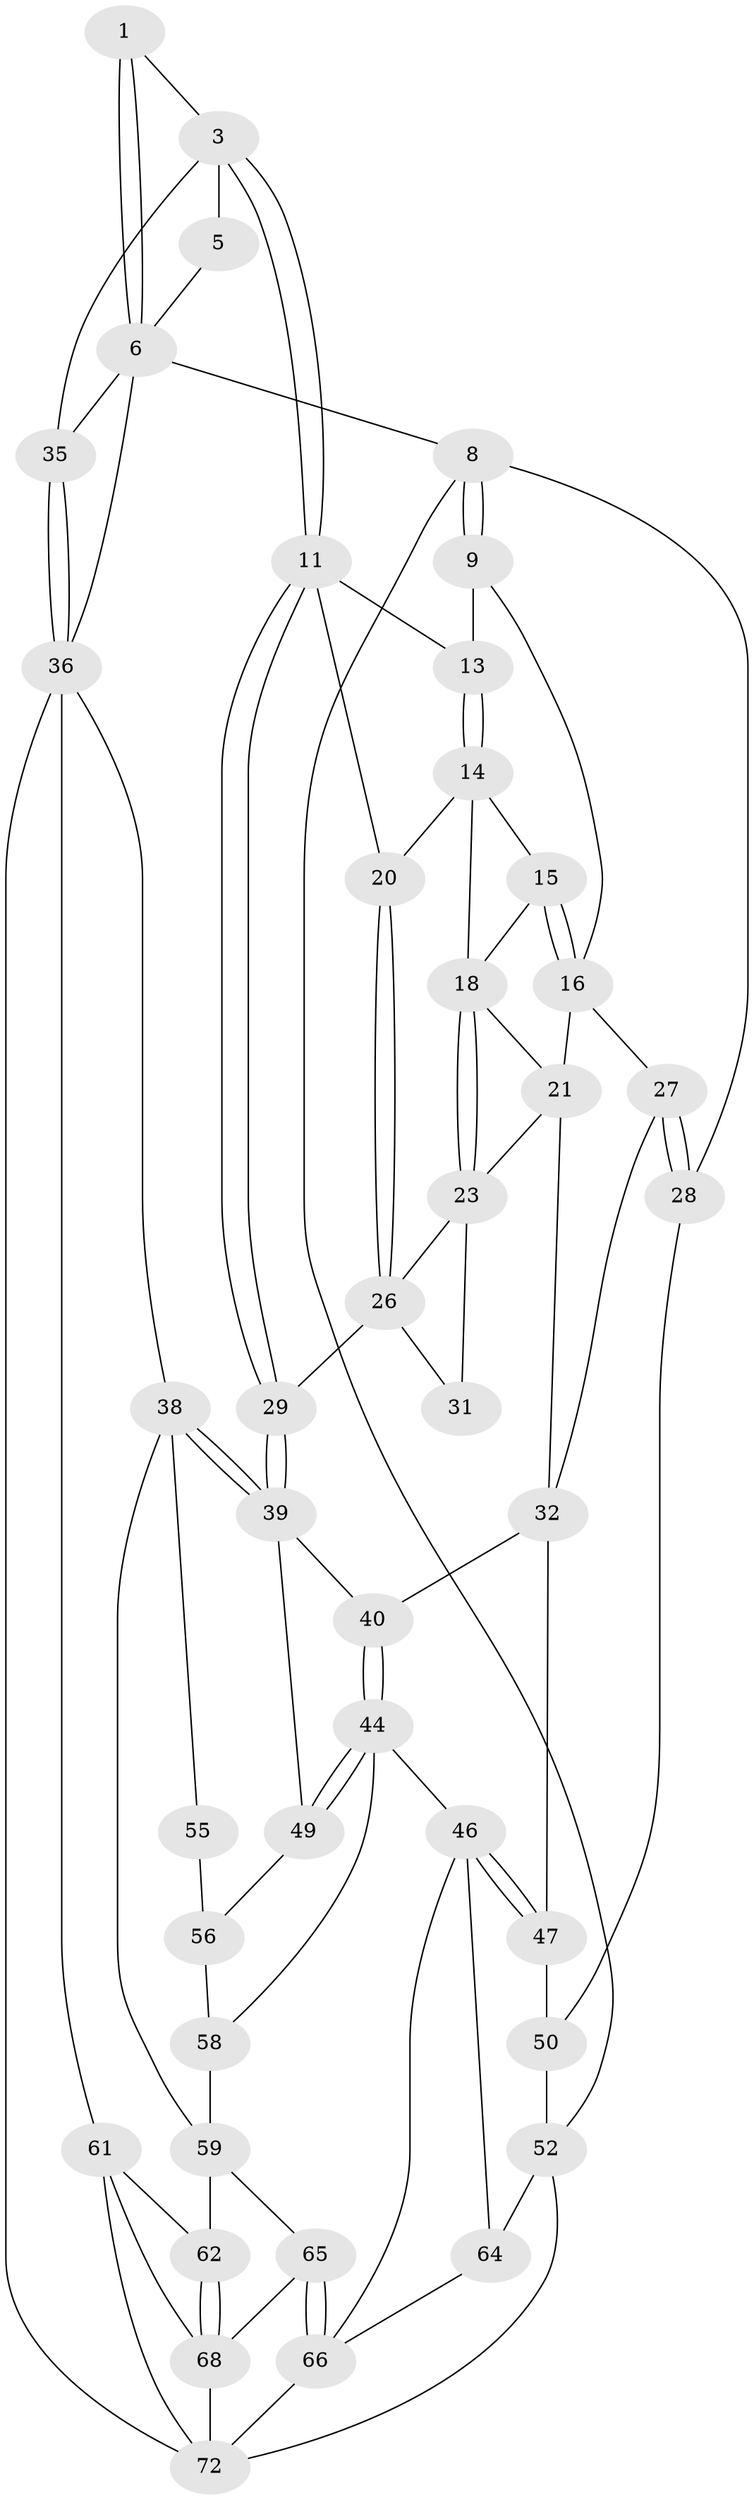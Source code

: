 // Generated by graph-tools (version 1.1) at 2025/52/02/27/25 19:52:41]
// undirected, 43 vertices, 92 edges
graph export_dot {
graph [start="1"]
  node [color=gray90,style=filled];
  1 [pos="+0.9112308810526187+0",super="+2"];
  3 [pos="+0.7280945213130259+0.1318994893269674",super="+4"];
  5 [pos="+0.8619027703564359+0.014466804300330642"];
  6 [pos="+1+0",super="+7"];
  8 [pos="+0+0"];
  9 [pos="+0.145520585401002+0",super="+10"];
  11 [pos="+0.6342251759495695+0.2017005416643108",super="+12"];
  13 [pos="+0.48020645753281+0.028875198097015938"];
  14 [pos="+0.36442726527488173+0.06070272120514621",super="+17"];
  15 [pos="+0.3544507017423123+0.059903921662301525"];
  16 [pos="+0.19569501414694135+0.014105702471461243",super="+22"];
  18 [pos="+0.36001500057329+0.15053923991450685",super="+19"];
  20 [pos="+0.432520159147325+0.14921238094382414"];
  21 [pos="+0.1796794272530983+0.1309796343031414",super="+25"];
  23 [pos="+0.41787478807177175+0.20133010908761445",super="+24"];
  26 [pos="+0.4206214738403868+0.20136039004285713",super="+30"];
  27 [pos="+0.028630162065624208+0.1800927602754576",super="+34"];
  28 [pos="+0+0.16220615408442532",super="+43"];
  29 [pos="+0.5742923568313669+0.3157258618203916"];
  31 [pos="+0.3927100617930464+0.29878940759838696"];
  32 [pos="+0.23000816543964595+0.3215554451078268",super="+33"];
  35 [pos="+1+0.26417677878501866"];
  36 [pos="+1+0.5247912537589493",super="+37"];
  38 [pos="+0.6026983180881385+0.3756655965804933",super="+54"];
  39 [pos="+0.5755002229536093+0.3304287444124132",super="+42"];
  40 [pos="+0.2477775667258723+0.3446895997803806",super="+41"];
  44 [pos="+0.30282410195181353+0.4288653510733205",super="+45"];
  46 [pos="+0.1976048949836663+0.6372571261239398",super="+63"];
  47 [pos="+0.16717483297248548+0.6069671025993549",super="+48"];
  49 [pos="+0.36969891577694025+0.424187254572311"];
  50 [pos="+0+0.4881677997932333",super="+51"];
  52 [pos="+0+0.6727742809049294",super="+53"];
  55 [pos="+0.4862809045802498+0.5397203076707573"];
  56 [pos="+0.39264621658439186+0.45777347466292134",super="+57"];
  58 [pos="+0.3157785878905296+0.65095352513349"];
  59 [pos="+0.5201696937096988+0.5472542445090686",super="+60"];
  61 [pos="+0.8778611024096773+0.5798464536060318",super="+70"];
  62 [pos="+0.7037755663570917+0.6636359911902293"];
  64 [pos="+0.12215762130507254+0.6934478268317726",super="+69"];
  65 [pos="+0.4871224354950661+0.7969520429383102"];
  66 [pos="+0.3290074123424768+1",super="+67"];
  68 [pos="+0.5606038151636515+0.7914417639173912",super="+71"];
  72 [pos="+1+1",super="+73"];
  1 -- 6;
  1 -- 6;
  1 -- 3;
  3 -- 11;
  3 -- 11;
  3 -- 35;
  3 -- 5;
  5 -- 6;
  6 -- 8;
  6 -- 36;
  6 -- 35;
  8 -- 9;
  8 -- 9;
  8 -- 28;
  8 -- 52;
  9 -- 16;
  9 -- 13;
  11 -- 29;
  11 -- 29;
  11 -- 20;
  11 -- 13;
  13 -- 14;
  13 -- 14;
  14 -- 15;
  14 -- 18;
  14 -- 20;
  15 -- 16;
  15 -- 16;
  15 -- 18;
  16 -- 27;
  16 -- 21;
  18 -- 23;
  18 -- 23;
  18 -- 21;
  20 -- 26;
  20 -- 26;
  21 -- 32;
  21 -- 23;
  23 -- 26;
  23 -- 31;
  26 -- 29;
  26 -- 31;
  27 -- 28 [weight=2];
  27 -- 28;
  27 -- 32;
  28 -- 50;
  29 -- 39;
  29 -- 39;
  32 -- 40;
  32 -- 47;
  35 -- 36;
  35 -- 36;
  36 -- 72;
  36 -- 61;
  36 -- 38;
  38 -- 39;
  38 -- 39;
  38 -- 59;
  38 -- 55;
  39 -- 49;
  39 -- 40;
  40 -- 44;
  40 -- 44;
  44 -- 49;
  44 -- 49;
  44 -- 58;
  44 -- 46;
  46 -- 47;
  46 -- 47;
  46 -- 64;
  46 -- 66;
  47 -- 50 [weight=2];
  49 -- 56;
  50 -- 52;
  52 -- 64 [weight=2];
  52 -- 72;
  55 -- 56 [weight=2];
  56 -- 58;
  58 -- 59;
  59 -- 62;
  59 -- 65;
  61 -- 62;
  61 -- 72;
  61 -- 68;
  62 -- 68;
  62 -- 68;
  64 -- 66;
  65 -- 66;
  65 -- 66;
  65 -- 68;
  66 -- 72;
  68 -- 72;
}
